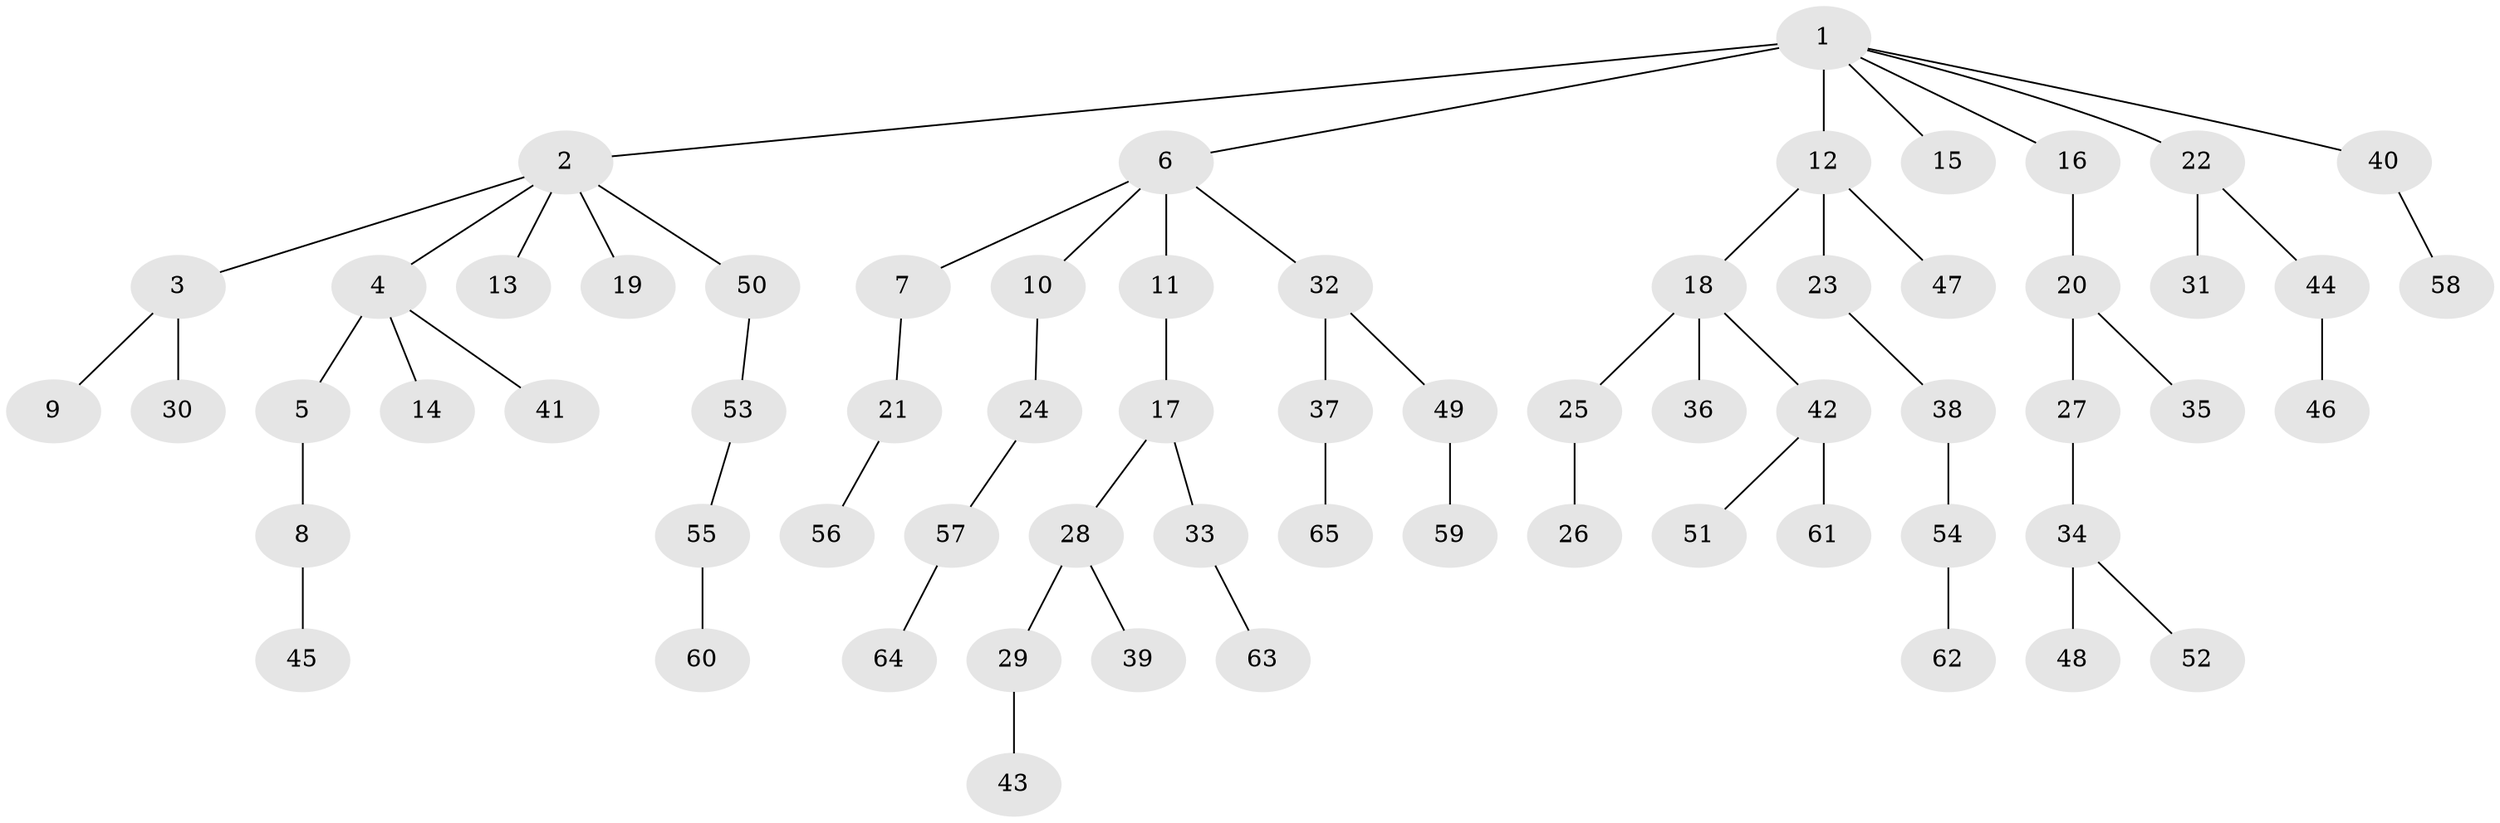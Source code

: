 // original degree distribution, {5: 0.024390243902439025, 7: 0.016260162601626018, 3: 0.14634146341463414, 2: 0.2926829268292683, 8: 0.008130081300813009, 1: 0.4634146341463415, 4: 0.04878048780487805}
// Generated by graph-tools (version 1.1) at 2025/37/03/09/25 02:37:04]
// undirected, 65 vertices, 64 edges
graph export_dot {
graph [start="1"]
  node [color=gray90,style=filled];
  1;
  2;
  3;
  4;
  5;
  6;
  7;
  8;
  9;
  10;
  11;
  12;
  13;
  14;
  15;
  16;
  17;
  18;
  19;
  20;
  21;
  22;
  23;
  24;
  25;
  26;
  27;
  28;
  29;
  30;
  31;
  32;
  33;
  34;
  35;
  36;
  37;
  38;
  39;
  40;
  41;
  42;
  43;
  44;
  45;
  46;
  47;
  48;
  49;
  50;
  51;
  52;
  53;
  54;
  55;
  56;
  57;
  58;
  59;
  60;
  61;
  62;
  63;
  64;
  65;
  1 -- 2 [weight=1.0];
  1 -- 6 [weight=1.0];
  1 -- 12 [weight=4.0];
  1 -- 15 [weight=1.0];
  1 -- 16 [weight=1.0];
  1 -- 22 [weight=1.0];
  1 -- 40 [weight=1.0];
  2 -- 3 [weight=1.0];
  2 -- 4 [weight=1.0];
  2 -- 13 [weight=1.0];
  2 -- 19 [weight=1.0];
  2 -- 50 [weight=1.0];
  3 -- 9 [weight=1.0];
  3 -- 30 [weight=2.0];
  4 -- 5 [weight=1.0];
  4 -- 14 [weight=1.0];
  4 -- 41 [weight=1.0];
  5 -- 8 [weight=1.0];
  6 -- 7 [weight=1.0];
  6 -- 10 [weight=1.0];
  6 -- 11 [weight=2.0];
  6 -- 32 [weight=1.0];
  7 -- 21 [weight=1.0];
  8 -- 45 [weight=1.0];
  10 -- 24 [weight=1.0];
  11 -- 17 [weight=1.0];
  12 -- 18 [weight=1.0];
  12 -- 23 [weight=1.0];
  12 -- 47 [weight=1.0];
  16 -- 20 [weight=1.0];
  17 -- 28 [weight=1.0];
  17 -- 33 [weight=1.0];
  18 -- 25 [weight=1.0];
  18 -- 36 [weight=1.0];
  18 -- 42 [weight=1.0];
  20 -- 27 [weight=1.0];
  20 -- 35 [weight=1.0];
  21 -- 56 [weight=1.0];
  22 -- 31 [weight=1.0];
  22 -- 44 [weight=1.0];
  23 -- 38 [weight=1.0];
  24 -- 57 [weight=1.0];
  25 -- 26 [weight=1.0];
  27 -- 34 [weight=1.0];
  28 -- 29 [weight=1.0];
  28 -- 39 [weight=1.0];
  29 -- 43 [weight=2.0];
  32 -- 37 [weight=1.0];
  32 -- 49 [weight=1.0];
  33 -- 63 [weight=1.0];
  34 -- 48 [weight=1.0];
  34 -- 52 [weight=1.0];
  37 -- 65 [weight=1.0];
  38 -- 54 [weight=1.0];
  40 -- 58 [weight=1.0];
  42 -- 51 [weight=1.0];
  42 -- 61 [weight=1.0];
  44 -- 46 [weight=1.0];
  49 -- 59 [weight=1.0];
  50 -- 53 [weight=1.0];
  53 -- 55 [weight=1.0];
  54 -- 62 [weight=1.0];
  55 -- 60 [weight=1.0];
  57 -- 64 [weight=1.0];
}
